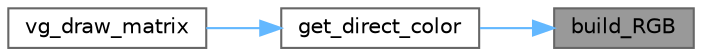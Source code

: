 digraph "build_RGB"
{
 // LATEX_PDF_SIZE
  bgcolor="transparent";
  edge [fontname=Helvetica,fontsize=10,labelfontname=Helvetica,labelfontsize=10];
  node [fontname=Helvetica,fontsize=10,shape=box,height=0.2,width=0.4];
  rankdir="RL";
  Node1 [label="build_RGB",height=0.2,width=0.4,color="gray40", fillcolor="grey60", style="filled", fontcolor="black",tooltip="This function returns the color formed by the red, green and blue componets."];
  Node1 -> Node2 [dir="back",color="steelblue1",style="solid"];
  Node2 [label="get_direct_color",height=0.2,width=0.4,color="grey40", fillcolor="white", style="filled",URL="$video_8c.html#ab87c9ed01dbb967ee33eca94c8a088e8",tooltip="This functions return a color formed by a set of bytes that represent each of the RGB components."];
  Node2 -> Node3 [dir="back",color="steelblue1",style="solid"];
  Node3 [label="vg_draw_matrix",height=0.2,width=0.4,color="grey40", fillcolor="white", style="filled",URL="$video_8c.html#a3604104f4f56b2f458337fdaf1730f36",tooltip="This function is responsible for drawing the matrix that represents the board of the game."];
}
